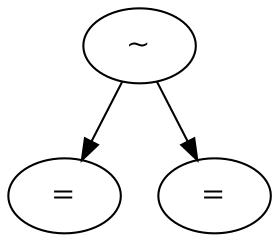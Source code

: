 //	File[/Users/lee/Main/Proj/On_BJTU/Compiler_Projects/LiaLEX/regex_analyze.cpp] Line[315]	2022-09-29 19:30
digraph OP_EQ { 
1 [label = "~" ] 
2 [label = "=" ] 
1 -> 2 
3 [label = "=" ] 
1 -> 3 
} 
